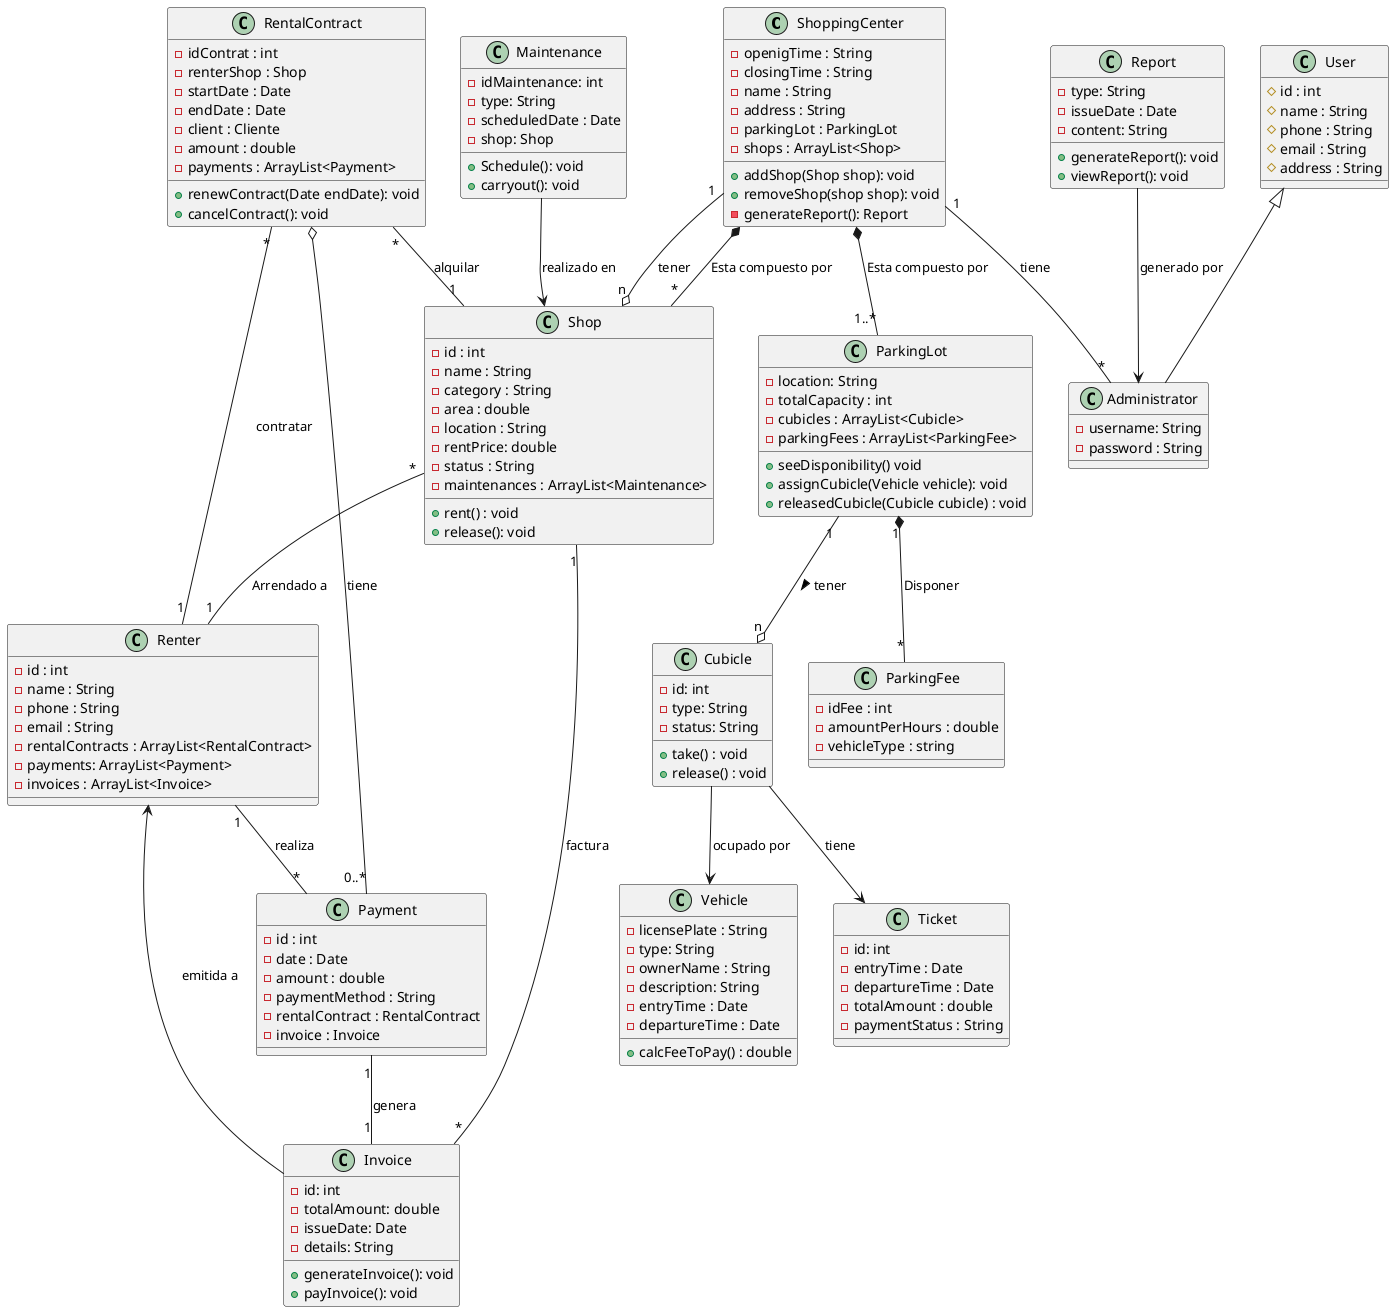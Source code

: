 @startuml

' Centro Comercial
class ShoppingCenter {
    - openigTime : String
    - closingTime : String
    - name : String
    - address : String
    - parkingLot : ParkingLot
    - shops : ArrayList<Shop>
    + addShop(Shop shop): void
    + removeShop(shop shop): void
    - generateReport(): Report
}

' Entidades Gestion Locales
'Local
class Shop {
    - id : int
    - name : String 
    - category : String 
    - area : double
    - location : String
    - rentPrice: double
    - status : String
    - maintenances : ArrayList<Maintenance>
    + rent() : void 
    + release(): void
}

' Contrato Alquiler
class RentalContract {
    - idContrat : int
    - renterShop : Shop
    - startDate : Date
    - endDate : Date
    - client : Cliente
    - amount : double
    - payments : ArrayList<Payment>
    + renewContract(Date endDate): void
    + cancelContract(): void
}

' Pagos
class Payment {
    - id : int
    - date : Date
    - amount : double
    - paymentMethod : String
    - rentalContract : RentalContract
    - invoice : Invoice
}

' Arrendatario
class Renter {
    - id : int
    - name : String
    - phone : String
    - email : String
    - rentalContracts : ArrayList<RentalContract>
    - payments: ArrayList<Payment>
    - invoices : ArrayList<Invoice>
}

' Factura
class Invoice {
    - id: int
    - totalAmount: double 
    - issueDate: Date
    - details: String
    + generateInvoice(): void
    + payInvoice(): void
}

' Reporte
class Report {
    ' tipo: General, Pagos, Facturas, arrendatario, Local, contrato, Mantenimiento
    - type: String 
    - issueDate : Date
    - content: String
    + generateReport(): void
    + viewReport(): void
}

' Mantenimiento
class Maintenance {
    - idMaintenance: int
    - type: String
    - scheduledDate : Date
    - shop: Shop
    + Schedule(): void
    + carryout(): void
}

' Entidades Gestion Parqueadero
'Parqueadero
class ParkingLot {
    - location: String
    - totalCapacity : int
    - cubicles : ArrayList<Cubicle>
    - parkingFees : ArrayList<ParkingFee>
    + seeDisponibility() void
    + assignCubicle(Vehicle vehicle): void
    + releasedCubicle(Cubicle cubicle) : void
}

' Cubiculo
class Cubicle {
    - id: int
    - type: String
    - status: String
    + take() : void
    + release() : void
}

' Vehiculo
class Vehicle {
    - licensePlate : String
    - type: String
    - ownerName : String
    - description: String
    - entryTime : Date
    - departureTime : Date
    + calcFeeToPay() : double
}


' Tiket
class Ticket {
    - id: int
    - entryTime : Date
    - departureTime : Date
    - totalAmount : double
    - paymentStatus : String
}

' Tarifa
class ParkingFee {
    - idFee : int
    - amountPerHours : double
    - vehicleType : string
}    

' Usuario
class User {
    # id : int
    # name : String
    # phone : String
    # email : String
    # address : String
}

' Administrador 
class Administrator {
    - username: String
    - password : String
}
' Relaciones 

' Herencia
User <|-- Administrator 

' Asociacion
Shop "*" -- "1" Renter : Arrendado a
RentalContract "*" -- "1" Shop : alquilar
RentalContract "*" -- "1" Renter : contratar


' Relación entre Invoice y Client
Invoice --> Renter : "emitida a"

Invoice "*" -- "1" Shop: factura

' Relación entre Reporte y Administrator
Report --> Administrator : "generado por"

' Relación entre Mantenimiento y Shop
Maintenance --> Shop : "realizado en"

RentalContract o-- "0..*" Payment : tiene

Payment "1" -- "1" Invoice : genera

Renter "1" -- "*" Payment : realiza


' Relación entre Cubicle y Vehicle
Cubicle --> Vehicle : "ocupado por"
Cubicle --> Ticket : tiene


' Composicion
ParkingLot "1" --o "n" Cubicle: tener >
ParkingLot "1" *-- "*" ParkingFee : Disponer
ShoppingCenter "1" --o "n" Shop : tener
ShoppingCenter *-- "*" Shop : Esta compuesto por
ShoppingCenter *-- "1..*" ParkingLot : Esta compuesto por
ShoppingCenter "1" -- "*" Administrator : tiene

@enduml
